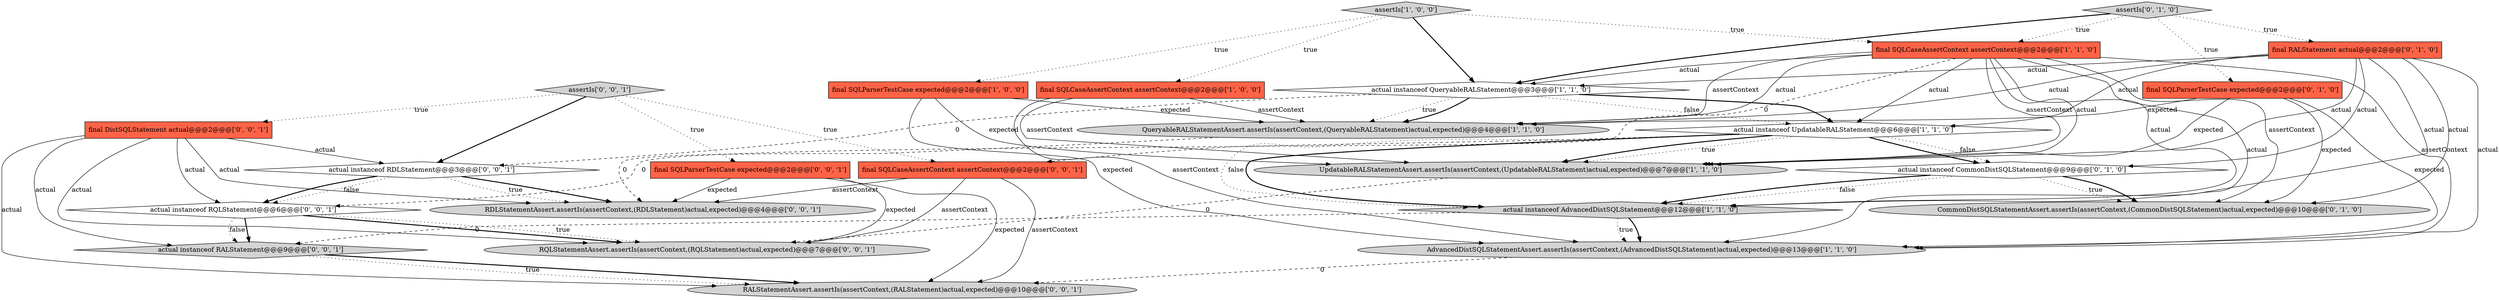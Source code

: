 digraph {
10 [style = filled, label = "assertIs['0', '1', '0']", fillcolor = lightgray, shape = diamond image = "AAA0AAABBB2BBB"];
3 [style = filled, label = "assertIs['1', '0', '0']", fillcolor = lightgray, shape = diamond image = "AAA0AAABBB1BBB"];
12 [style = filled, label = "actual instanceof CommonDistSQLStatement@@@9@@@['0', '1', '0']", fillcolor = white, shape = diamond image = "AAA1AAABBB2BBB"];
23 [style = filled, label = "final SQLCaseAssertContext assertContext@@@2@@@['0', '0', '1']", fillcolor = tomato, shape = box image = "AAA0AAABBB3BBB"];
21 [style = filled, label = "assertIs['0', '0', '1']", fillcolor = lightgray, shape = diamond image = "AAA0AAABBB3BBB"];
0 [style = filled, label = "final SQLParserTestCase expected@@@2@@@['1', '0', '0']", fillcolor = tomato, shape = box image = "AAA0AAABBB1BBB"];
6 [style = filled, label = "actual instanceof QueryableRALStatement@@@3@@@['1', '1', '0']", fillcolor = white, shape = diamond image = "AAA0AAABBB1BBB"];
8 [style = filled, label = "final SQLCaseAssertContext assertContext@@@2@@@['1', '1', '0']", fillcolor = tomato, shape = box image = "AAA0AAABBB1BBB"];
2 [style = filled, label = "AdvancedDistSQLStatementAssert.assertIs(assertContext,(AdvancedDistSQLStatement)actual,expected)@@@13@@@['1', '1', '0']", fillcolor = lightgray, shape = ellipse image = "AAA0AAABBB1BBB"];
14 [style = filled, label = "CommonDistSQLStatementAssert.assertIs(assertContext,(CommonDistSQLStatement)actual,expected)@@@10@@@['0', '1', '0']", fillcolor = lightgray, shape = ellipse image = "AAA1AAABBB2BBB"];
15 [style = filled, label = "RDLStatementAssert.assertIs(assertContext,(RDLStatement)actual,expected)@@@4@@@['0', '0', '1']", fillcolor = lightgray, shape = ellipse image = "AAA0AAABBB3BBB"];
5 [style = filled, label = "final SQLCaseAssertContext assertContext@@@2@@@['1', '0', '0']", fillcolor = tomato, shape = box image = "AAA0AAABBB1BBB"];
9 [style = filled, label = "actual instanceof AdvancedDistSQLStatement@@@12@@@['1', '1', '0']", fillcolor = lightgray, shape = diamond image = "AAA0AAABBB1BBB"];
17 [style = filled, label = "actual instanceof RALStatement@@@9@@@['0', '0', '1']", fillcolor = lightgray, shape = diamond image = "AAA0AAABBB3BBB"];
19 [style = filled, label = "final DistSQLStatement actual@@@2@@@['0', '0', '1']", fillcolor = tomato, shape = box image = "AAA0AAABBB3BBB"];
1 [style = filled, label = "QueryableRALStatementAssert.assertIs(assertContext,(QueryableRALStatement)actual,expected)@@@4@@@['1', '1', '0']", fillcolor = lightgray, shape = ellipse image = "AAA0AAABBB1BBB"];
22 [style = filled, label = "actual instanceof RQLStatement@@@6@@@['0', '0', '1']", fillcolor = white, shape = diamond image = "AAA0AAABBB3BBB"];
4 [style = filled, label = "UpdatableRALStatementAssert.assertIs(assertContext,(UpdatableRALStatement)actual,expected)@@@7@@@['1', '1', '0']", fillcolor = lightgray, shape = ellipse image = "AAA0AAABBB1BBB"];
7 [style = filled, label = "actual instanceof UpdatableRALStatement@@@6@@@['1', '1', '0']", fillcolor = white, shape = diamond image = "AAA0AAABBB1BBB"];
18 [style = filled, label = "actual instanceof RDLStatement@@@3@@@['0', '0', '1']", fillcolor = white, shape = diamond image = "AAA0AAABBB3BBB"];
20 [style = filled, label = "final SQLParserTestCase expected@@@2@@@['0', '0', '1']", fillcolor = tomato, shape = box image = "AAA0AAABBB3BBB"];
16 [style = filled, label = "RALStatementAssert.assertIs(assertContext,(RALStatement)actual,expected)@@@10@@@['0', '0', '1']", fillcolor = lightgray, shape = ellipse image = "AAA0AAABBB3BBB"];
24 [style = filled, label = "RQLStatementAssert.assertIs(assertContext,(RQLStatement)actual,expected)@@@7@@@['0', '0', '1']", fillcolor = lightgray, shape = ellipse image = "AAA0AAABBB3BBB"];
11 [style = filled, label = "final RALStatement actual@@@2@@@['0', '1', '0']", fillcolor = tomato, shape = box image = "AAA0AAABBB2BBB"];
13 [style = filled, label = "final SQLParserTestCase expected@@@2@@@['0', '1', '0']", fillcolor = tomato, shape = box image = "AAA0AAABBB2BBB"];
0->2 [style = solid, label="expected"];
19->24 [style = solid, label="actual"];
7->12 [style = dotted, label="false"];
22->24 [style = bold, label=""];
8->1 [style = solid, label="assertContext"];
11->7 [style = solid, label="actual"];
20->24 [style = solid, label="expected"];
3->6 [style = bold, label=""];
8->23 [style = dashed, label="0"];
12->9 [style = dotted, label="false"];
8->1 [style = solid, label="actual"];
23->15 [style = solid, label="assertContext"];
22->24 [style = dotted, label="true"];
21->18 [style = bold, label=""];
20->16 [style = solid, label="expected"];
12->14 [style = dotted, label="true"];
8->6 [style = solid, label="actual"];
10->11 [style = dotted, label="true"];
13->14 [style = solid, label="expected"];
17->16 [style = bold, label=""];
4->24 [style = dashed, label="0"];
13->4 [style = solid, label="expected"];
10->13 [style = dotted, label="true"];
6->18 [style = dashed, label="0"];
18->22 [style = dotted, label="false"];
8->4 [style = solid, label="assertContext"];
7->9 [style = bold, label=""];
12->14 [style = bold, label=""];
9->17 [style = dashed, label="0"];
22->17 [style = bold, label=""];
11->6 [style = solid, label="actual"];
6->7 [style = dotted, label="false"];
21->20 [style = dotted, label="true"];
12->9 [style = bold, label=""];
7->12 [style = bold, label=""];
10->8 [style = dotted, label="true"];
7->22 [style = dashed, label="0"];
11->2 [style = solid, label="actual"];
1->15 [style = dashed, label="0"];
8->2 [style = solid, label="assertContext"];
19->18 [style = solid, label="actual"];
18->15 [style = bold, label=""];
13->2 [style = solid, label="expected"];
7->4 [style = dotted, label="true"];
10->6 [style = bold, label=""];
17->16 [style = dotted, label="true"];
18->22 [style = bold, label=""];
13->1 [style = solid, label="expected"];
6->1 [style = dotted, label="true"];
21->23 [style = dotted, label="true"];
23->16 [style = solid, label="assertContext"];
8->2 [style = solid, label="actual"];
8->9 [style = solid, label="actual"];
2->16 [style = dashed, label="0"];
8->7 [style = solid, label="actual"];
11->9 [style = solid, label="actual"];
23->24 [style = solid, label="assertContext"];
0->1 [style = solid, label="expected"];
6->1 [style = bold, label=""];
0->4 [style = solid, label="expected"];
19->22 [style = solid, label="actual"];
19->15 [style = solid, label="actual"];
11->12 [style = solid, label="actual"];
18->15 [style = dotted, label="true"];
9->2 [style = bold, label=""];
7->9 [style = dotted, label="false"];
3->8 [style = dotted, label="true"];
9->2 [style = dotted, label="true"];
5->1 [style = solid, label="assertContext"];
19->17 [style = solid, label="actual"];
3->0 [style = dotted, label="true"];
22->17 [style = dotted, label="false"];
8->4 [style = solid, label="actual"];
7->4 [style = bold, label=""];
19->16 [style = solid, label="actual"];
11->1 [style = solid, label="actual"];
5->4 [style = solid, label="assertContext"];
20->15 [style = solid, label="expected"];
21->19 [style = dotted, label="true"];
8->14 [style = solid, label="assertContext"];
11->4 [style = solid, label="actual"];
6->7 [style = bold, label=""];
3->5 [style = dotted, label="true"];
5->2 [style = solid, label="assertContext"];
11->14 [style = solid, label="actual"];
}
